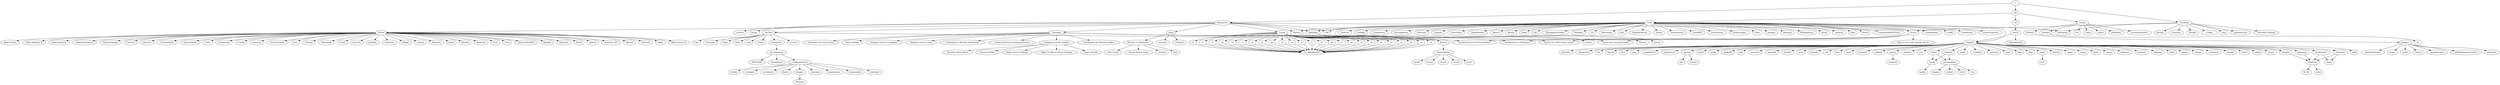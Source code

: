 digraph G {
"A4_landscape" -> "Configurations2"
"A4_landscape" -> "META-INF"
"A4_landscape" -> "Thumbnails"
"Buttons in Wikimedia" -> "Checker"
"Buttons in Wikimedia" -> "Dots"
"Buttons in Wikimedia" -> "LED Circles"
"Buttons in Wikimedia" -> "Round Button Icons"
"C:." -> "Resources"
"C:." -> "UserData"
"C:." -> "bin"
"Code" -> "About"
"Code" -> "Analysis"
"Code" -> "Base"
"Code" -> "Board"
"Code" -> "CompetitionWithTutor"
"Code" -> "Competitions"
"Code" -> "Config"
"Code" -> "Coordinates"
"Code" -> "CountsCaptures"
"Code" -> "Databases"
"Code" -> "Director"
"Code" -> "Endings"
"Code" -> "Engines"
"Code" -> "Expeditions"
"Code" -> "ForcingMoves"
"Code" -> "GM"
"Code" -> "Kibitzers"
"Code" -> "Leagues"
"Code" -> "LearnGame"
"Code" -> "MainWindow"
"Code" -> "Mate15"
"Code" -> "Menus"
"Code" -> "Nags"
"Code" -> "Odt"
"Code" -> "Openings"
"Code" -> "PlayAgainstEngine"
"Code" -> "Polyglots"
"Code" -> "QT"
"Code" -> "Resistence"
"Code" -> "Routes"
"Code" -> "SQL"
"Code" -> "SingularMoves"
"Code" -> "Sound"
"Code" -> "Tactics"
"Code" -> "Themes"
"Code" -> "Tournaments"
"Code" -> "TrainBMT"
"Code" -> "Translations"
"Code" -> "TurnOnLights"
"Code" -> "Tutor"
"Code" -> "Voyager"
"Code" -> "Washing"
"Code" -> "WritingDown"
"Configurations2" -> "accelerator"
"Configurations2" -> "floater"
"Configurations2" -> "images"
"Configurations2" -> "menubar"
"Configurations2" -> "popupmenu"
"Configurations2" -> "progressbar"
"Configurations2" -> "statusbar"
"Configurations2" -> "toolbar"
"Configurations2" -> "toolpanel"
"Endgames by Rui Grafino" -> "Famous Studies"
"Endgames by Rui Grafino" -> "Major Pieces Endings"
"Endgames by Rui Grafino" -> "Major Vs Minor Pieces Endings"
"Endgames by Rui Grafino" -> "Pawns Breaks"
"Endgames by Rui Grafino" -> "The Four Basic Mates"
"Engines" -> "acqua"
"Engines" -> "alaric"
"Engines" -> "amyan"
"Engines" -> "andscacs"
"Engines" -> "arminius"
"Engines" -> "bikjump"
"Engines" -> "cdrill"
"Engines" -> "cheng"
"Engines" -> "chispa"
"Engines" -> "cinnamon"
"Engines" -> "clarabit"
"Engines" -> "critter"
"Engines" -> "ct800"
"Engines" -> "cyrano"
"Engines" -> "daydreamer"
"Engines" -> "delfi"
"Engines" -> "demolito"
"Engines" -> "discocheck"
"Engines" -> "fox"
"Engines" -> "foxcub"
"Engines" -> "fruit"
"Engines" -> "gaia"
"Engines" -> "gambitfruit"
"Engines" -> "garbochess"
"Engines" -> "gaviota"
"Engines" -> "glaurung"
"Engines" -> "godel"
"Engines" -> "greko"
"Engines" -> "greko98"
"Engines" -> "gull"
"Engines" -> "hamsters"
"Engines" -> "hannibal"
"Engines" -> "houdini"
"Engines" -> "irina"
"Engines" -> "komodo"
"Engines" -> "lc0"
"Engines" -> "lime"
"Engines" -> "maia"
"Engines" -> "monarch"
"Engines" -> "paladin"
"Engines" -> "pawny"
"Engines" -> "rhetoric"
"Engines" -> "roce"
"Engines" -> "rocinante"
"Engines" -> "rodent"
"Engines" -> "rodentII"
"Engines" -> "rybka"
"Engines" -> "simplex"
"Engines" -> "stockfish"
"Engines" -> "tarrasch"
"Engines" -> "texel"
"Engines" -> "toga"
"Engines" -> "ufim"
"Engines" -> "umko"
"Engines" -> "wildcat"
"Engines" -> "zappa"
"Imgs" -> "Buttons in Wikimedia"
"Imgs" -> "Snowish"
"Imgs" -> "Ultimate"
"IntFiles" -> "Everest"
"IntFiles" -> "Figs"
"IntFiles" -> "Formulas"
"IntFiles" -> "Maps"
"IntFiles" -> "Mate"
"IntFiles" -> "Routes"
"IntFiles" -> "Svg"
"IntFiles" -> "Templates"
"IntFiles" -> "Visual"
"Locale" -> "ar"
"Locale" -> "az"
"Locale" -> "br"
"Locale" -> "ca"
"Locale" -> "cs"
"Locale" -> "de"
"Locale" -> "en"
"Locale" -> "es"
"Locale" -> "eu"
"Locale" -> "fi"
"Locale" -> "fr"
"Locale" -> "gr"
"Locale" -> "id"
"Locale" -> "it"
"Locale" -> "nl"
"Locale" -> "pl"
"Locale" -> "po"
"Locale" -> "ro"
"Locale" -> "ru"
"Locale" -> "si"
"Locale" -> "sv"
"Locale" -> "tr"
"Locale" -> "uk"
"Locale" -> "vi"
"Locale" -> "zh"
"OS" -> "win32"
"Openings" -> "Extras"
"Openings" -> "Players"
"Pieces" -> "Abxtadt"
"Pieces" -> "AlfonsoX"
"Pieces" -> "Alpha"
"Pieces" -> "Book Classic B"
"Pieces" -> "Book Classic"
"Pieces" -> "Book Diagram B"
"Pieces" -> "Book Diagram"
"Pieces" -> "Book Strategie B"
"Pieces" -> "Book Strategie"
"Pieces" -> "Cartoon"
"Pieces" -> "Cburnett"
"Pieces" -> "CburnettDark"
"Pieces" -> "CburnettSize"
"Pieces" -> "Celtic"
"Pieces" -> "Chessicons"
"Pieces" -> "Condal"
"Pieces" -> "Etruscan"
"Pieces" -> "Etruscan-clear"
"Pieces" -> "Eyes"
"Pieces" -> "Fantasy"
"Pieces" -> "FantasyAlt"
"Pieces" -> "Freak"
"Pieces" -> "Internet"
"Pieces" -> "JinAlpha"
"Pieces" -> "Kidsdraw"
"Pieces" -> "Kilfiger"
"Pieces" -> "Leipzig"
"Pieces" -> "Magnetic"
"Pieces" -> "Maya"
"Pieces" -> "Merida"
"Pieces" -> "Montreal"
"Pieces" -> "Pirat"
"Pieces" -> "Prmi"
"Pieces" -> "QwertyXP20000"
"Pieces" -> "Regular"
"Pieces" -> "Regular2"
"Pieces" -> "Skulls"
"Pieces" -> "Spatial"
"Pieces" -> "Staunton 3D"
"PySide2" -> "plugins"
"Resources" -> "GM"
"Resources" -> "Gaviota"
"Resources" -> "Imgs"
"Resources" -> "IntFiles"
"Resources" -> "Locale"
"Resources" -> "Openings"
"Resources" -> "Pieces"
"Resources" -> "Styles"
"Resources" -> "Tactics"
"Resources" -> "Themes"
"Resources" -> "Trainings"
"Routes" -> "Transsiberian"
"Tactics" -> "Checkmates from FICS database"
"Tactics" -> "Checkmates in GM games"
"Tactics" -> "Mate in two with specific pieces"
"Tactics" -> "Tactics by UNED chess school"
"Tactics" -> "Tactics by Uwe Auerswald"
"Templates" -> "A4_landscape"
"Themes" -> "Lichess"
"Trainings" -> "Checkmates by Eduardo Sadier"
"Trainings" -> "Checkmates from FICS database"
"Trainings" -> "Checkmates in GM games"
"Trainings" -> "Endgames by Rui Grafino"
"Trainings" -> "Endgames by Victor Perez"
"Trainings" -> "Pawn endings"
"Trainings" -> "Singular moves to equalize"
"Trainings" -> "Singular moves to win"
"Trainings" -> "Tactics by UNED chess school"
"Trainings" -> "Tactics by Uwe Auerswald"
"Trainings" -> "Technique by Michele Tumbarello"
"Trainings" -> "Varied positions by Joaquin Alvarez"
"Transsiberian" -> "level1"
"Transsiberian" -> "level2"
"Transsiberian" -> "level3"
"Transsiberian" -> "level4"
"Transsiberian" -> "level5"
"UserData" -> "Databases"
"UserData" -> "OpeningLines"
"UserData" -> "Personal Training"
"UserData" -> "Results"
"UserData" -> "Scanners"
"UserData" -> "Sounds"
"UserData" -> "Tactics"
"UserData" -> "__Config__"
"UserData" -> "tmp"
"Windows" -> "32 bit"
"Windows" -> "Intel"
"ar" -> "LC_MESSAGES"
"az" -> "LC_MESSAGES"
"bin" -> "Code"
"bin" -> "OS"
"bin" -> "extlibs"
"books" -> "guide"
"br" -> "LC_MESSAGES"
"ca" -> "LC_MESSAGES"
"chardet" -> "cli"
"cs" -> "LC_MESSAGES"
"daydreamer" -> "Windows"
"daydreamer" -> "logos"
"de" -> "LC_MESSAGES"
"en" -> "LC_MESSAGES"
"es" -> "LC_MESSAGES"
"eu" -> "LC_MESSAGES"
"extlibs" -> "PIL"
"extlibs" -> "PySide2"
"extlibs" -> "chardet"
"extlibs" -> "chess"
"extlibs" -> "psutil"
"extlibs" -> "shiboken2"
"extlibs" -> "sortedcontainers"
"fi" -> "LC_MESSAGES"
"fr" -> "LC_MESSAGES"
"gaviota" -> "gtb"
"gaviota" -> "license"
"glaurung" -> "Windows"
"gr" -> "LC_MESSAGES"
"id" -> "LC_MESSAGES"
"images" -> "Bitmaps"
"it" -> "LC_MESSAGES"
"nl" -> "LC_MESSAGES"
"pawny" -> "windows"
"personalities" -> "club"
"personalities" -> "fun"
"personalities" -> "league"
"personalities" -> "school"
"pl" -> "LC_MESSAGES"
"plugins" -> "audio"
"plugins" -> "bearer"
"plugins" -> "imageformats"
"plugins" -> "platforminputcontexts"
"plugins" -> "platforms"
"plugins" -> "platformthemes"
"plugins" -> "styles"
"po" -> "LC_MESSAGES"
"ro" -> "LC_MESSAGES"
"rocinante" -> "Windows"
"rocinante" -> "logos"
"rodent" -> "books"
"rodent" -> "personalities"
"rodentII" -> "books"
"rodentII" -> "personalities"
"ru" -> "LC_MESSAGES"
"si" -> "LC_MESSAGES"
"simplex" -> "Windows"
"sv" -> "LC_MESSAGES"
"tr" -> "LC_MESSAGES"
"uk" -> "LC_MESSAGES"
"umko" -> "w32"
"vi" -> "LC_MESSAGES"
"win32" -> "DigitalBoards"
"win32" -> "Engines"
"zh" -> "LC_MESSAGES"
}
